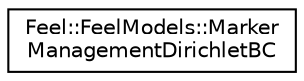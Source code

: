 digraph "Graphical Class Hierarchy"
{
 // LATEX_PDF_SIZE
  edge [fontname="Helvetica",fontsize="10",labelfontname="Helvetica",labelfontsize="10"];
  node [fontname="Helvetica",fontsize="10",shape=record];
  rankdir="LR";
  Node0 [label="Feel::FeelModels::Marker\lManagementDirichletBC",height=0.2,width=0.4,color="black", fillcolor="white", style="filled",URL="$classFeel_1_1FeelModels_1_1MarkerManagementDirichletBC.html",tooltip=" "];
}
